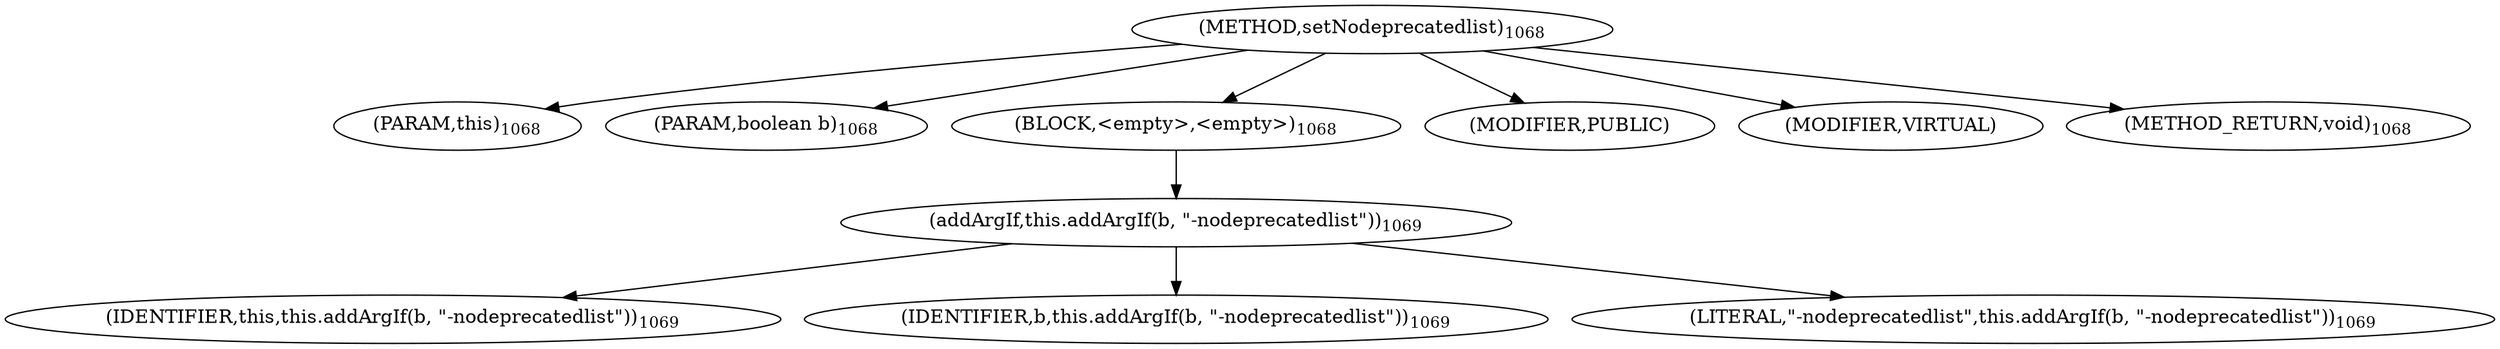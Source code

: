 digraph "setNodeprecatedlist" {  
"1993" [label = <(METHOD,setNodeprecatedlist)<SUB>1068</SUB>> ]
"214" [label = <(PARAM,this)<SUB>1068</SUB>> ]
"1994" [label = <(PARAM,boolean b)<SUB>1068</SUB>> ]
"1995" [label = <(BLOCK,&lt;empty&gt;,&lt;empty&gt;)<SUB>1068</SUB>> ]
"1996" [label = <(addArgIf,this.addArgIf(b, &quot;-nodeprecatedlist&quot;))<SUB>1069</SUB>> ]
"213" [label = <(IDENTIFIER,this,this.addArgIf(b, &quot;-nodeprecatedlist&quot;))<SUB>1069</SUB>> ]
"1997" [label = <(IDENTIFIER,b,this.addArgIf(b, &quot;-nodeprecatedlist&quot;))<SUB>1069</SUB>> ]
"1998" [label = <(LITERAL,&quot;-nodeprecatedlist&quot;,this.addArgIf(b, &quot;-nodeprecatedlist&quot;))<SUB>1069</SUB>> ]
"1999" [label = <(MODIFIER,PUBLIC)> ]
"2000" [label = <(MODIFIER,VIRTUAL)> ]
"2001" [label = <(METHOD_RETURN,void)<SUB>1068</SUB>> ]
  "1993" -> "214" 
  "1993" -> "1994" 
  "1993" -> "1995" 
  "1993" -> "1999" 
  "1993" -> "2000" 
  "1993" -> "2001" 
  "1995" -> "1996" 
  "1996" -> "213" 
  "1996" -> "1997" 
  "1996" -> "1998" 
}
